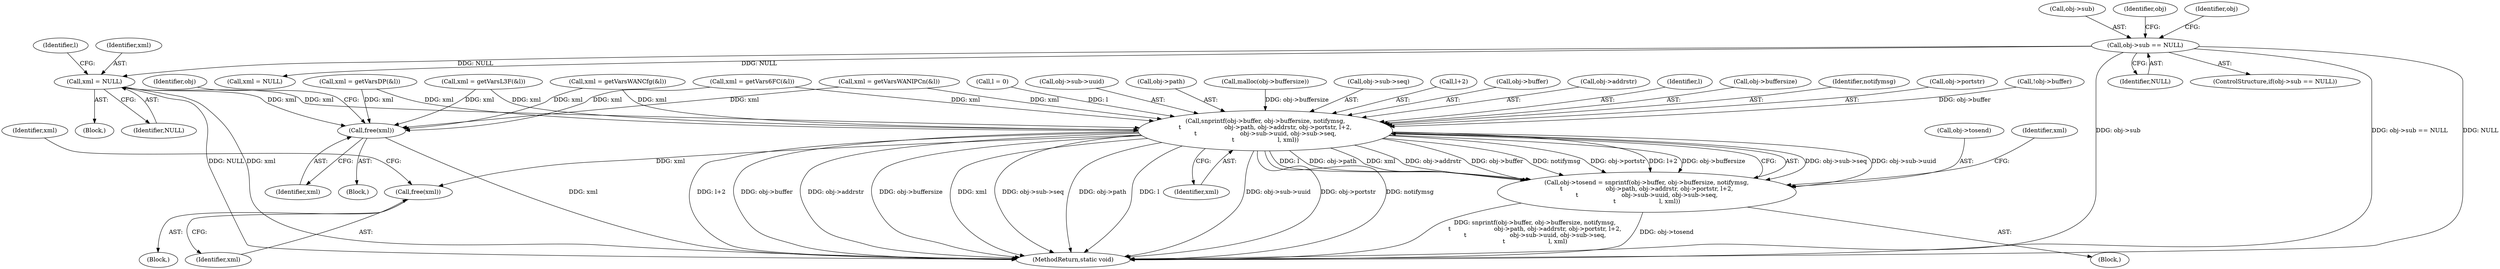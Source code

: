 digraph "1_miniupnp_bec6ccec63cadc95655721bc0e1dd49dac759d94@pointer" {
"1000164" [label="(Call,xml = NULL)"];
"1000109" [label="(Call,obj->sub == NULL)"];
"1000196" [label="(Call,free(xml))"];
"1000208" [label="(Call,snprintf(obj->buffer, obj->buffersize, notifymsg,\n\t                       obj->path, obj->addrstr, obj->portstr, l+2,\n\t                       obj->sub->uuid, obj->sub->seq,\n\t                       l, xml))"];
"1000204" [label="(Call,obj->tosend = snprintf(obj->buffer, obj->buffersize, notifymsg,\n\t                       obj->path, obj->addrstr, obj->portstr, l+2,\n\t                       obj->sub->uuid, obj->sub->seq,\n\t                       l, xml))"];
"1000243" [label="(Call,free(xml))"];
"1000205" [label="(Call,obj->tosend)"];
"1000168" [label="(Identifier,l)"];
"1000228" [label="(Call,obj->sub->uuid)"];
"1000195" [label="(Block,)"];
"1000246" [label="(Identifier,xml)"];
"1000245" [label="(Call,xml = NULL)"];
"1000110" [label="(Call,obj->sub)"];
"1000208" [label="(Call,snprintf(obj->buffer, obj->buffersize, notifymsg,\n\t                       obj->path, obj->addrstr, obj->portstr, l+2,\n\t                       obj->sub->uuid, obj->sub->seq,\n\t                       l, xml))"];
"1000117" [label="(Identifier,obj)"];
"1000109" [label="(Call,obj->sub == NULL)"];
"1000253" [label="(MethodReturn,static void)"];
"1000196" [label="(Call,free(xml))"];
"1000216" [label="(Call,obj->path)"];
"1000179" [label="(Call,malloc(obj->buffersize))"];
"1000113" [label="(Identifier,NULL)"];
"1000108" [label="(ControlStructure,if(obj->sub == NULL))"];
"1000166" [label="(Identifier,NULL)"];
"1000233" [label="(Call,obj->sub->seq)"];
"1000225" [label="(Call,l+2)"];
"1000241" [label="(Identifier,xml)"];
"1000239" [label="(Identifier,xml)"];
"1000209" [label="(Call,obj->buffer)"];
"1000200" [label="(Identifier,obj)"];
"1000219" [label="(Call,obj->addrstr)"];
"1000244" [label="(Identifier,xml)"];
"1000243" [label="(Call,free(xml))"];
"1000104" [label="(Block,)"];
"1000204" [label="(Call,obj->tosend = snprintf(obj->buffer, obj->buffersize, notifymsg,\n\t                       obj->path, obj->addrstr, obj->portstr, l+2,\n\t                       obj->sub->uuid, obj->sub->seq,\n\t                       l, xml))"];
"1000242" [label="(Block,)"];
"1000143" [label="(Call,xml = getVarsL3F(&l))"];
"1000150" [label="(Call,xml = getVars6FC(&l))"];
"1000164" [label="(Call,xml = NULL)"];
"1000238" [label="(Identifier,l)"];
"1000127" [label="(Block,)"];
"1000212" [label="(Call,obj->buffersize)"];
"1000165" [label="(Identifier,xml)"];
"1000215" [label="(Identifier,notifymsg)"];
"1000222" [label="(Call,obj->portstr)"];
"1000184" [label="(Call,!obj->buffer)"];
"1000136" [label="(Call,xml = getVarsWANIPCn(&l))"];
"1000124" [label="(Identifier,obj)"];
"1000129" [label="(Call,xml = getVarsWANCfg(&l))"];
"1000167" [label="(Call,l = 0)"];
"1000157" [label="(Call,xml = getVarsDP(&l))"];
"1000197" [label="(Identifier,xml)"];
"1000164" -> "1000127"  [label="AST: "];
"1000164" -> "1000166"  [label="CFG: "];
"1000165" -> "1000164"  [label="AST: "];
"1000166" -> "1000164"  [label="AST: "];
"1000168" -> "1000164"  [label="CFG: "];
"1000164" -> "1000253"  [label="DDG: NULL"];
"1000164" -> "1000253"  [label="DDG: xml"];
"1000109" -> "1000164"  [label="DDG: NULL"];
"1000164" -> "1000196"  [label="DDG: xml"];
"1000164" -> "1000208"  [label="DDG: xml"];
"1000109" -> "1000108"  [label="AST: "];
"1000109" -> "1000113"  [label="CFG: "];
"1000110" -> "1000109"  [label="AST: "];
"1000113" -> "1000109"  [label="AST: "];
"1000117" -> "1000109"  [label="CFG: "];
"1000124" -> "1000109"  [label="CFG: "];
"1000109" -> "1000253"  [label="DDG: NULL"];
"1000109" -> "1000253"  [label="DDG: obj->sub"];
"1000109" -> "1000253"  [label="DDG: obj->sub == NULL"];
"1000109" -> "1000245"  [label="DDG: NULL"];
"1000196" -> "1000195"  [label="AST: "];
"1000196" -> "1000197"  [label="CFG: "];
"1000197" -> "1000196"  [label="AST: "];
"1000200" -> "1000196"  [label="CFG: "];
"1000196" -> "1000253"  [label="DDG: xml"];
"1000129" -> "1000196"  [label="DDG: xml"];
"1000150" -> "1000196"  [label="DDG: xml"];
"1000136" -> "1000196"  [label="DDG: xml"];
"1000157" -> "1000196"  [label="DDG: xml"];
"1000143" -> "1000196"  [label="DDG: xml"];
"1000208" -> "1000204"  [label="AST: "];
"1000208" -> "1000239"  [label="CFG: "];
"1000209" -> "1000208"  [label="AST: "];
"1000212" -> "1000208"  [label="AST: "];
"1000215" -> "1000208"  [label="AST: "];
"1000216" -> "1000208"  [label="AST: "];
"1000219" -> "1000208"  [label="AST: "];
"1000222" -> "1000208"  [label="AST: "];
"1000225" -> "1000208"  [label="AST: "];
"1000228" -> "1000208"  [label="AST: "];
"1000233" -> "1000208"  [label="AST: "];
"1000238" -> "1000208"  [label="AST: "];
"1000239" -> "1000208"  [label="AST: "];
"1000204" -> "1000208"  [label="CFG: "];
"1000208" -> "1000253"  [label="DDG: l+2"];
"1000208" -> "1000253"  [label="DDG: obj->buffer"];
"1000208" -> "1000253"  [label="DDG: obj->addrstr"];
"1000208" -> "1000253"  [label="DDG: obj->buffersize"];
"1000208" -> "1000253"  [label="DDG: xml"];
"1000208" -> "1000253"  [label="DDG: obj->sub->seq"];
"1000208" -> "1000253"  [label="DDG: obj->path"];
"1000208" -> "1000253"  [label="DDG: l"];
"1000208" -> "1000253"  [label="DDG: obj->sub->uuid"];
"1000208" -> "1000253"  [label="DDG: obj->portstr"];
"1000208" -> "1000253"  [label="DDG: notifymsg"];
"1000208" -> "1000204"  [label="DDG: obj->sub->seq"];
"1000208" -> "1000204"  [label="DDG: obj->sub->uuid"];
"1000208" -> "1000204"  [label="DDG: l"];
"1000208" -> "1000204"  [label="DDG: obj->path"];
"1000208" -> "1000204"  [label="DDG: xml"];
"1000208" -> "1000204"  [label="DDG: obj->addrstr"];
"1000208" -> "1000204"  [label="DDG: obj->buffer"];
"1000208" -> "1000204"  [label="DDG: notifymsg"];
"1000208" -> "1000204"  [label="DDG: obj->portstr"];
"1000208" -> "1000204"  [label="DDG: l+2"];
"1000208" -> "1000204"  [label="DDG: obj->buffersize"];
"1000184" -> "1000208"  [label="DDG: obj->buffer"];
"1000179" -> "1000208"  [label="DDG: obj->buffersize"];
"1000167" -> "1000208"  [label="DDG: l"];
"1000129" -> "1000208"  [label="DDG: xml"];
"1000150" -> "1000208"  [label="DDG: xml"];
"1000136" -> "1000208"  [label="DDG: xml"];
"1000157" -> "1000208"  [label="DDG: xml"];
"1000143" -> "1000208"  [label="DDG: xml"];
"1000208" -> "1000243"  [label="DDG: xml"];
"1000204" -> "1000104"  [label="AST: "];
"1000205" -> "1000204"  [label="AST: "];
"1000241" -> "1000204"  [label="CFG: "];
"1000204" -> "1000253"  [label="DDG: snprintf(obj->buffer, obj->buffersize, notifymsg,\n\t                       obj->path, obj->addrstr, obj->portstr, l+2,\n\t                       obj->sub->uuid, obj->sub->seq,\n\t                       l, xml)"];
"1000204" -> "1000253"  [label="DDG: obj->tosend"];
"1000243" -> "1000242"  [label="AST: "];
"1000243" -> "1000244"  [label="CFG: "];
"1000244" -> "1000243"  [label="AST: "];
"1000246" -> "1000243"  [label="CFG: "];
}
